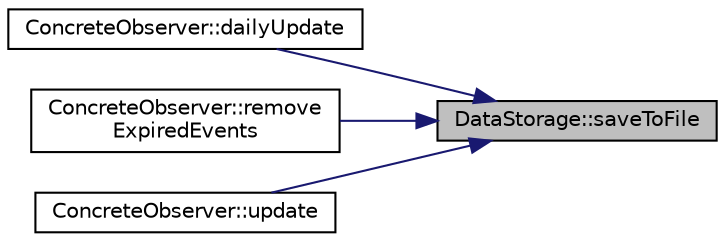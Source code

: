 digraph "DataStorage::saveToFile"
{
 // LATEX_PDF_SIZE
  edge [fontname="Helvetica",fontsize="10",labelfontname="Helvetica",labelfontsize="10"];
  node [fontname="Helvetica",fontsize="10",shape=record];
  rankdir="RL";
  Node1 [label="DataStorage::saveToFile",height=0.2,width=0.4,color="black", fillcolor="grey75", style="filled", fontcolor="black",tooltip="Saves the provided data to the given file."];
  Node1 -> Node2 [dir="back",color="midnightblue",fontsize="10",style="solid",fontname="Helvetica"];
  Node2 [label="ConcreteObserver::dailyUpdate",height=0.2,width=0.4,color="black", fillcolor="white", style="filled",URL="$classConcreteObserver.html#a272dd1a5865949f826d14b9ff6807b39",tooltip="Overrides the Observer interface's dailyUpdate method."];
  Node1 -> Node3 [dir="back",color="midnightblue",fontsize="10",style="solid",fontname="Helvetica"];
  Node3 [label="ConcreteObserver::remove\lExpiredEvents",height=0.2,width=0.4,color="black", fillcolor="white", style="filled",URL="$classConcreteObserver.html#ac15637491bf8949de8f87302143126de",tooltip="Removes expired events from the observer's state."];
  Node1 -> Node4 [dir="back",color="midnightblue",fontsize="10",style="solid",fontname="Helvetica"];
  Node4 [label="ConcreteObserver::update",height=0.2,width=0.4,color="black", fillcolor="white", style="filled",URL="$classConcreteObserver.html#aaadc4aa059a1f755786336760892a170",tooltip="Overrides the Observer interface's update method."];
}
